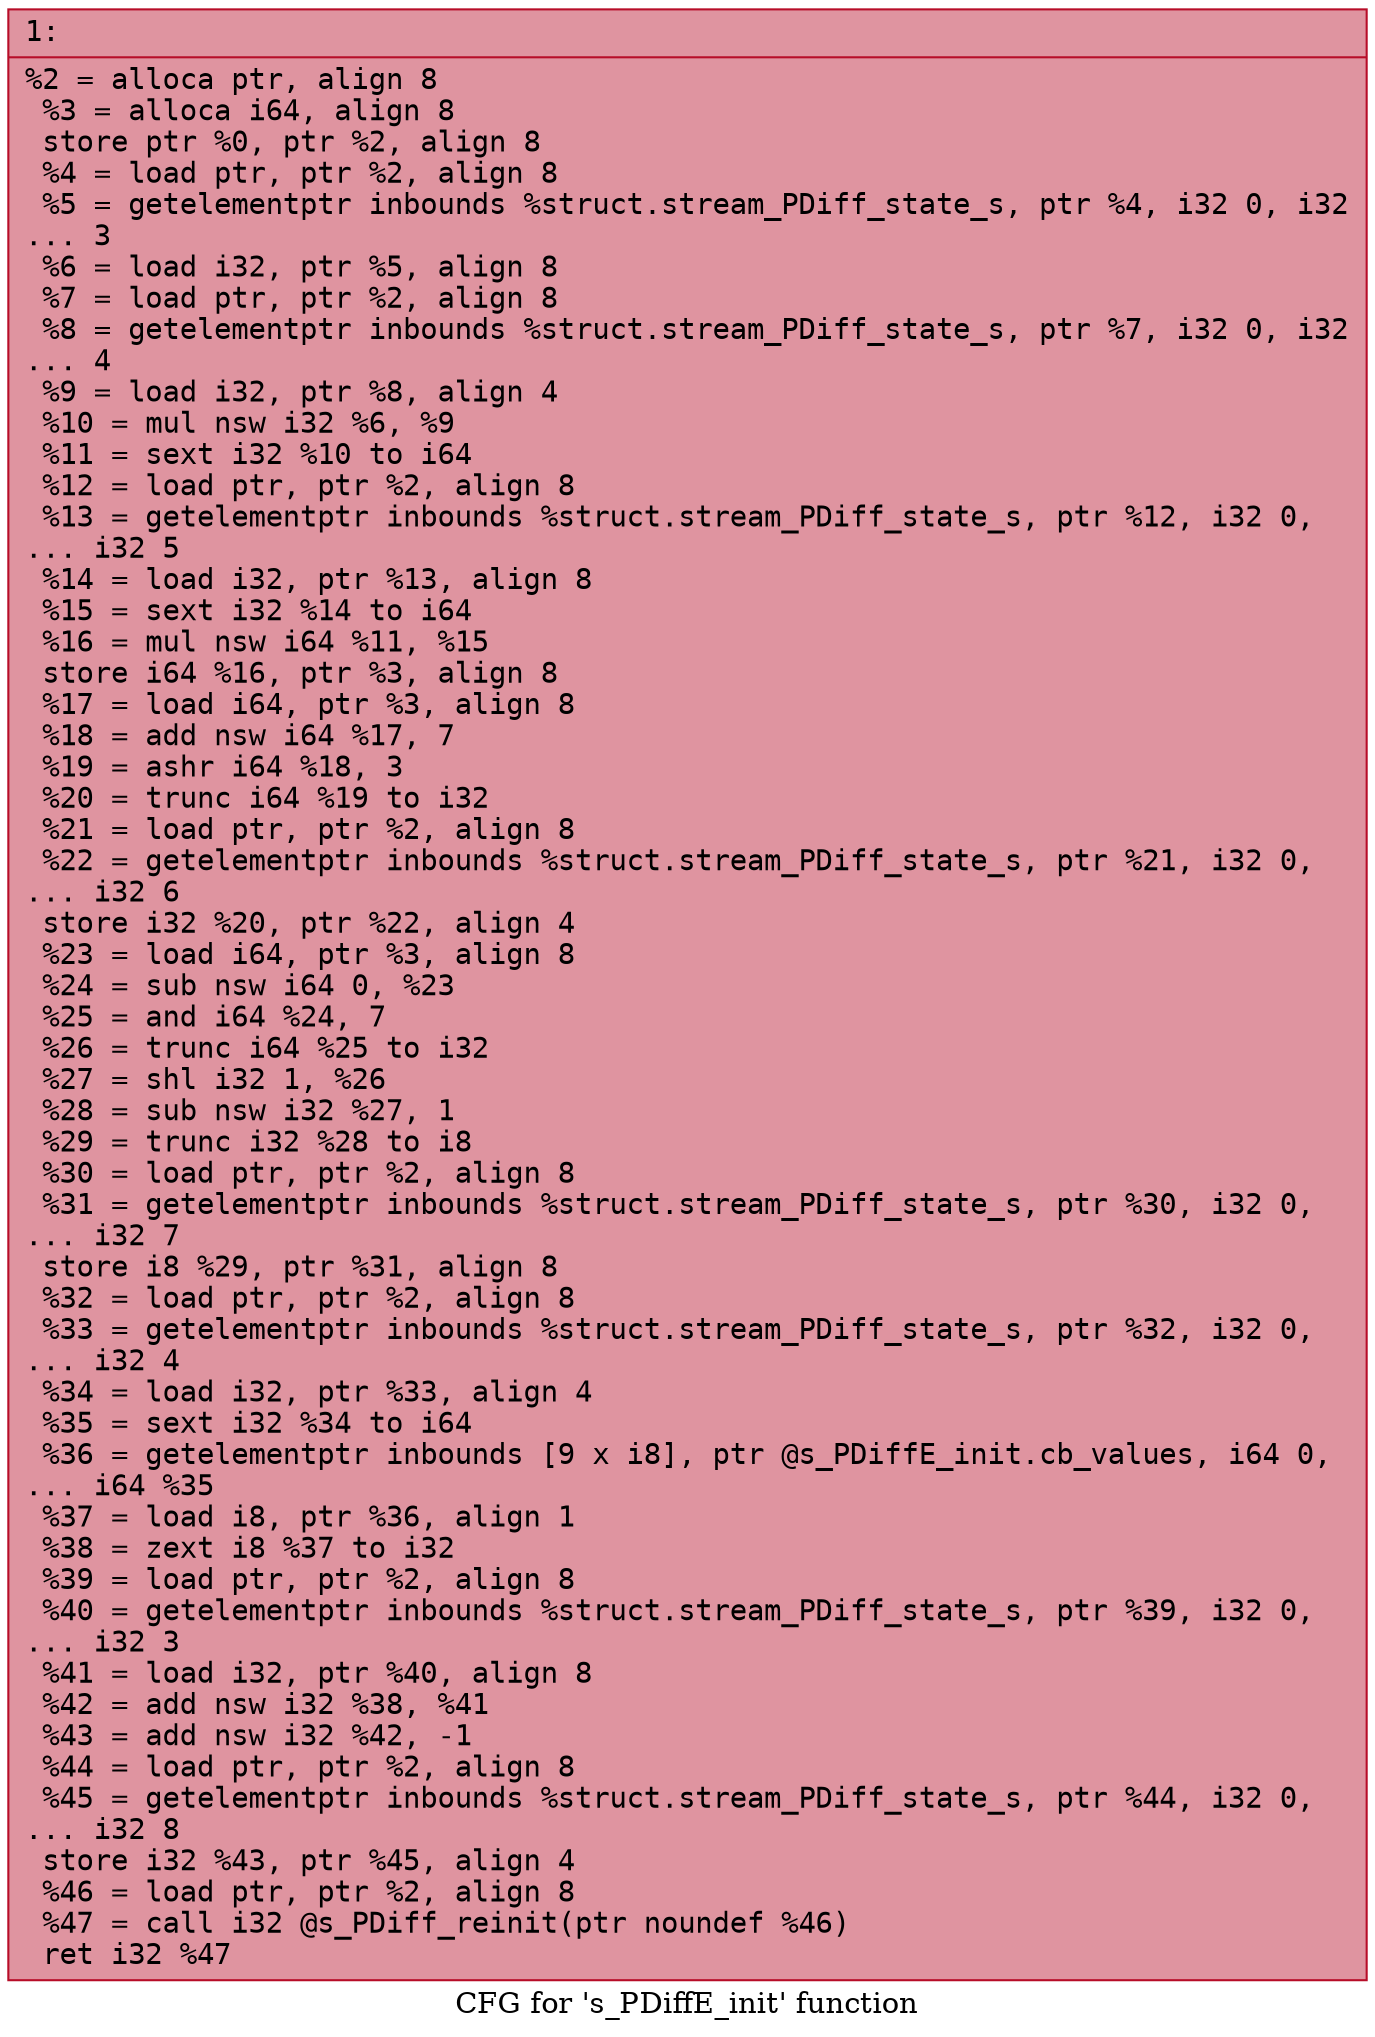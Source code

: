 digraph "CFG for 's_PDiffE_init' function" {
	label="CFG for 's_PDiffE_init' function";

	Node0x6000002a1e50 [shape=record,color="#b70d28ff", style=filled, fillcolor="#b70d2870" fontname="Courier",label="{1:\l|  %2 = alloca ptr, align 8\l  %3 = alloca i64, align 8\l  store ptr %0, ptr %2, align 8\l  %4 = load ptr, ptr %2, align 8\l  %5 = getelementptr inbounds %struct.stream_PDiff_state_s, ptr %4, i32 0, i32\l... 3\l  %6 = load i32, ptr %5, align 8\l  %7 = load ptr, ptr %2, align 8\l  %8 = getelementptr inbounds %struct.stream_PDiff_state_s, ptr %7, i32 0, i32\l... 4\l  %9 = load i32, ptr %8, align 4\l  %10 = mul nsw i32 %6, %9\l  %11 = sext i32 %10 to i64\l  %12 = load ptr, ptr %2, align 8\l  %13 = getelementptr inbounds %struct.stream_PDiff_state_s, ptr %12, i32 0,\l... i32 5\l  %14 = load i32, ptr %13, align 8\l  %15 = sext i32 %14 to i64\l  %16 = mul nsw i64 %11, %15\l  store i64 %16, ptr %3, align 8\l  %17 = load i64, ptr %3, align 8\l  %18 = add nsw i64 %17, 7\l  %19 = ashr i64 %18, 3\l  %20 = trunc i64 %19 to i32\l  %21 = load ptr, ptr %2, align 8\l  %22 = getelementptr inbounds %struct.stream_PDiff_state_s, ptr %21, i32 0,\l... i32 6\l  store i32 %20, ptr %22, align 4\l  %23 = load i64, ptr %3, align 8\l  %24 = sub nsw i64 0, %23\l  %25 = and i64 %24, 7\l  %26 = trunc i64 %25 to i32\l  %27 = shl i32 1, %26\l  %28 = sub nsw i32 %27, 1\l  %29 = trunc i32 %28 to i8\l  %30 = load ptr, ptr %2, align 8\l  %31 = getelementptr inbounds %struct.stream_PDiff_state_s, ptr %30, i32 0,\l... i32 7\l  store i8 %29, ptr %31, align 8\l  %32 = load ptr, ptr %2, align 8\l  %33 = getelementptr inbounds %struct.stream_PDiff_state_s, ptr %32, i32 0,\l... i32 4\l  %34 = load i32, ptr %33, align 4\l  %35 = sext i32 %34 to i64\l  %36 = getelementptr inbounds [9 x i8], ptr @s_PDiffE_init.cb_values, i64 0,\l... i64 %35\l  %37 = load i8, ptr %36, align 1\l  %38 = zext i8 %37 to i32\l  %39 = load ptr, ptr %2, align 8\l  %40 = getelementptr inbounds %struct.stream_PDiff_state_s, ptr %39, i32 0,\l... i32 3\l  %41 = load i32, ptr %40, align 8\l  %42 = add nsw i32 %38, %41\l  %43 = add nsw i32 %42, -1\l  %44 = load ptr, ptr %2, align 8\l  %45 = getelementptr inbounds %struct.stream_PDiff_state_s, ptr %44, i32 0,\l... i32 8\l  store i32 %43, ptr %45, align 4\l  %46 = load ptr, ptr %2, align 8\l  %47 = call i32 @s_PDiff_reinit(ptr noundef %46)\l  ret i32 %47\l}"];
}
